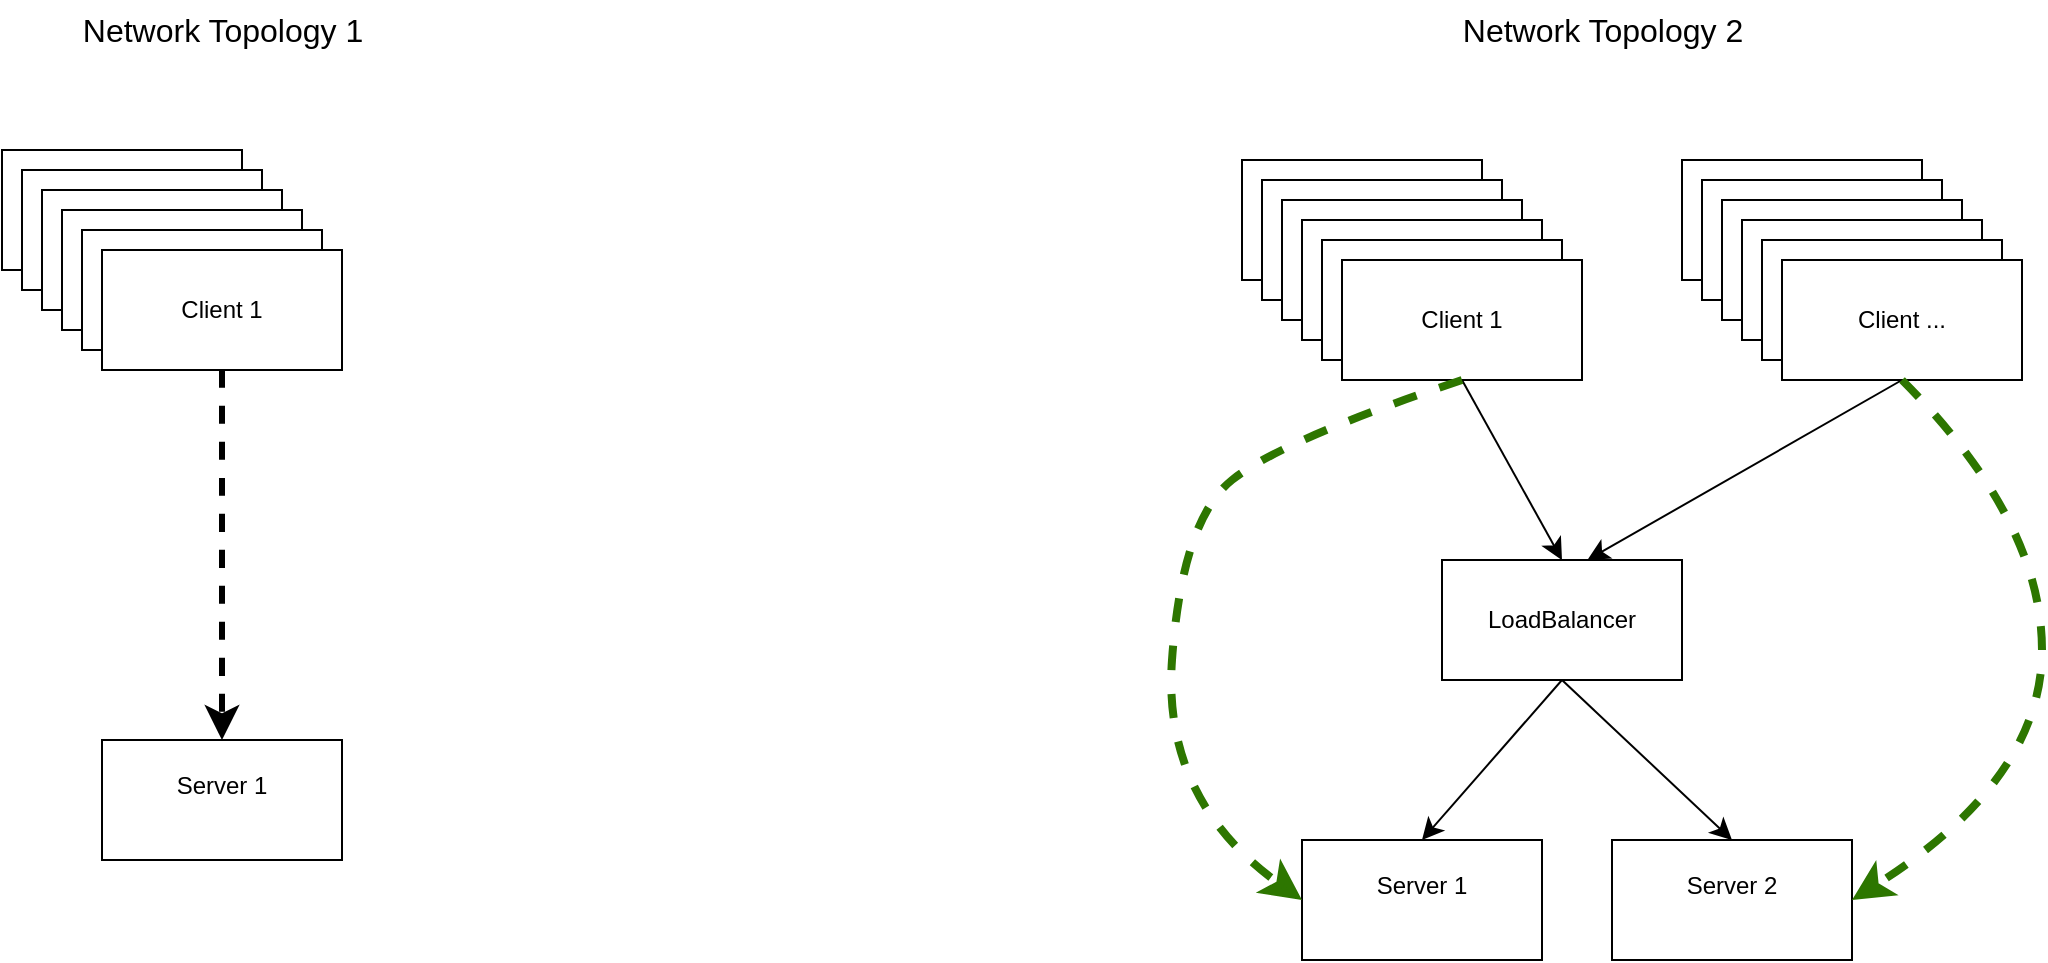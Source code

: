 <mxfile version="24.0.4" type="device">
  <diagram name="Page-1" id="3LjogEwv3swvAlOwHo1f">
    <mxGraphModel dx="1375" dy="1000" grid="1" gridSize="10" guides="1" tooltips="1" connect="1" arrows="1" fold="1" page="1" pageScale="1" pageWidth="850" pageHeight="1100" math="0" shadow="0">
      <root>
        <mxCell id="0" />
        <mxCell id="1" parent="0" />
        <mxCell id="9a9ImTmLyRNxZTIfZlab-1" value="Server 1&lt;div&gt;&lt;br&gt;&lt;/div&gt;" style="rounded=0;whiteSpace=wrap;html=1;" vertex="1" parent="1">
          <mxGeometry x="960" y="580" width="120" height="60" as="geometry" />
        </mxCell>
        <mxCell id="9a9ImTmLyRNxZTIfZlab-7" style="edgeStyle=none;curved=1;rounded=0;orthogonalLoop=1;jettySize=auto;html=1;exitX=0.5;exitY=1;exitDx=0;exitDy=0;entryX=0.5;entryY=0;entryDx=0;entryDy=0;fontSize=12;startSize=8;endSize=8;" edge="1" parent="1" source="9a9ImTmLyRNxZTIfZlab-3" target="9a9ImTmLyRNxZTIfZlab-1">
          <mxGeometry relative="1" as="geometry" />
        </mxCell>
        <mxCell id="9a9ImTmLyRNxZTIfZlab-8" style="edgeStyle=none;curved=1;rounded=0;orthogonalLoop=1;jettySize=auto;html=1;exitX=0.5;exitY=1;exitDx=0;exitDy=0;entryX=0.5;entryY=0;entryDx=0;entryDy=0;fontSize=12;startSize=8;endSize=8;" edge="1" parent="1" source="9a9ImTmLyRNxZTIfZlab-3" target="9a9ImTmLyRNxZTIfZlab-4">
          <mxGeometry relative="1" as="geometry" />
        </mxCell>
        <mxCell id="9a9ImTmLyRNxZTIfZlab-3" value="&lt;div&gt;LoadBalancer&lt;/div&gt;" style="rounded=0;whiteSpace=wrap;html=1;" vertex="1" parent="1">
          <mxGeometry x="1030" y="440" width="120" height="60" as="geometry" />
        </mxCell>
        <mxCell id="9a9ImTmLyRNxZTIfZlab-4" value="Server 2&lt;div&gt;&lt;br&gt;&lt;/div&gt;" style="rounded=0;whiteSpace=wrap;html=1;" vertex="1" parent="1">
          <mxGeometry x="1115" y="580" width="120" height="60" as="geometry" />
        </mxCell>
        <mxCell id="9a9ImTmLyRNxZTIfZlab-9" value="" style="rounded=0;whiteSpace=wrap;html=1;" vertex="1" parent="1">
          <mxGeometry x="930" y="240" width="120" height="60" as="geometry" />
        </mxCell>
        <mxCell id="9a9ImTmLyRNxZTIfZlab-10" value="" style="rounded=0;whiteSpace=wrap;html=1;" vertex="1" parent="1">
          <mxGeometry x="940" y="250" width="120" height="60" as="geometry" />
        </mxCell>
        <mxCell id="9a9ImTmLyRNxZTIfZlab-11" value="" style="rounded=0;whiteSpace=wrap;html=1;" vertex="1" parent="1">
          <mxGeometry x="950" y="260" width="120" height="60" as="geometry" />
        </mxCell>
        <mxCell id="9a9ImTmLyRNxZTIfZlab-12" value="" style="rounded=0;whiteSpace=wrap;html=1;" vertex="1" parent="1">
          <mxGeometry x="960" y="270" width="120" height="60" as="geometry" />
        </mxCell>
        <mxCell id="9a9ImTmLyRNxZTIfZlab-13" value="" style="rounded=0;whiteSpace=wrap;html=1;" vertex="1" parent="1">
          <mxGeometry x="970" y="280" width="120" height="60" as="geometry" />
        </mxCell>
        <mxCell id="9a9ImTmLyRNxZTIfZlab-15" style="edgeStyle=none;curved=1;rounded=0;orthogonalLoop=1;jettySize=auto;html=1;exitX=0.5;exitY=1;exitDx=0;exitDy=0;entryX=0.5;entryY=0;entryDx=0;entryDy=0;fontSize=12;startSize=8;endSize=8;" edge="1" parent="1" source="9a9ImTmLyRNxZTIfZlab-2" target="9a9ImTmLyRNxZTIfZlab-3">
          <mxGeometry relative="1" as="geometry" />
        </mxCell>
        <mxCell id="9a9ImTmLyRNxZTIfZlab-2" value="Client 1" style="rounded=0;whiteSpace=wrap;html=1;" vertex="1" parent="1">
          <mxGeometry x="980" y="290" width="120" height="60" as="geometry" />
        </mxCell>
        <mxCell id="9a9ImTmLyRNxZTIfZlab-17" value="" style="curved=1;endArrow=classic;html=1;rounded=0;fontSize=12;startSize=8;endSize=8;entryX=0;entryY=0.5;entryDx=0;entryDy=0;exitX=0.5;exitY=1;exitDx=0;exitDy=0;dashed=1;strokeWidth=4;fillColor=#60a917;strokeColor=#2D7600;" edge="1" parent="1" source="9a9ImTmLyRNxZTIfZlab-2" target="9a9ImTmLyRNxZTIfZlab-1">
          <mxGeometry width="50" height="50" relative="1" as="geometry">
            <mxPoint x="930" y="470" as="sourcePoint" />
            <mxPoint x="980" y="420" as="targetPoint" />
            <Array as="points">
              <mxPoint x="950" y="380" />
              <mxPoint x="900" y="420" />
              <mxPoint x="890" y="560" />
            </Array>
          </mxGeometry>
        </mxCell>
        <mxCell id="9a9ImTmLyRNxZTIfZlab-18" value="" style="rounded=0;whiteSpace=wrap;html=1;" vertex="1" parent="1">
          <mxGeometry x="1150" y="240" width="120" height="60" as="geometry" />
        </mxCell>
        <mxCell id="9a9ImTmLyRNxZTIfZlab-19" value="" style="rounded=0;whiteSpace=wrap;html=1;" vertex="1" parent="1">
          <mxGeometry x="1160" y="250" width="120" height="60" as="geometry" />
        </mxCell>
        <mxCell id="9a9ImTmLyRNxZTIfZlab-20" value="" style="rounded=0;whiteSpace=wrap;html=1;" vertex="1" parent="1">
          <mxGeometry x="1170" y="260" width="120" height="60" as="geometry" />
        </mxCell>
        <mxCell id="9a9ImTmLyRNxZTIfZlab-21" value="" style="rounded=0;whiteSpace=wrap;html=1;" vertex="1" parent="1">
          <mxGeometry x="1180" y="270" width="120" height="60" as="geometry" />
        </mxCell>
        <mxCell id="9a9ImTmLyRNxZTIfZlab-22" value="" style="rounded=0;whiteSpace=wrap;html=1;" vertex="1" parent="1">
          <mxGeometry x="1190" y="280" width="120" height="60" as="geometry" />
        </mxCell>
        <mxCell id="9a9ImTmLyRNxZTIfZlab-23" value="Client ..." style="rounded=0;whiteSpace=wrap;html=1;" vertex="1" parent="1">
          <mxGeometry x="1200" y="290" width="120" height="60" as="geometry" />
        </mxCell>
        <mxCell id="9a9ImTmLyRNxZTIfZlab-24" style="edgeStyle=none;curved=1;rounded=0;orthogonalLoop=1;jettySize=auto;html=1;exitX=0.5;exitY=1;exitDx=0;exitDy=0;entryX=0.606;entryY=0;entryDx=0;entryDy=0;entryPerimeter=0;fontSize=12;startSize=8;endSize=8;" edge="1" parent="1" source="9a9ImTmLyRNxZTIfZlab-23" target="9a9ImTmLyRNxZTIfZlab-3">
          <mxGeometry relative="1" as="geometry" />
        </mxCell>
        <mxCell id="9a9ImTmLyRNxZTIfZlab-25" value="" style="curved=1;endArrow=classic;html=1;rounded=0;fontSize=12;startSize=8;endSize=8;exitX=0.5;exitY=1;exitDx=0;exitDy=0;entryX=1;entryY=0.5;entryDx=0;entryDy=0;strokeWidth=4;dashed=1;fillColor=#60a917;strokeColor=#2D7600;" edge="1" parent="1" source="9a9ImTmLyRNxZTIfZlab-23" target="9a9ImTmLyRNxZTIfZlab-4">
          <mxGeometry width="50" height="50" relative="1" as="geometry">
            <mxPoint x="1270" y="430" as="sourcePoint" />
            <mxPoint x="1320" y="380" as="targetPoint" />
            <Array as="points">
              <mxPoint x="1330" y="420" />
              <mxPoint x="1330" y="550" />
            </Array>
          </mxGeometry>
        </mxCell>
        <mxCell id="9a9ImTmLyRNxZTIfZlab-26" value="" style="rounded=0;whiteSpace=wrap;html=1;" vertex="1" parent="1">
          <mxGeometry x="310" y="235" width="120" height="60" as="geometry" />
        </mxCell>
        <mxCell id="9a9ImTmLyRNxZTIfZlab-27" value="" style="rounded=0;whiteSpace=wrap;html=1;" vertex="1" parent="1">
          <mxGeometry x="320" y="245" width="120" height="60" as="geometry" />
        </mxCell>
        <mxCell id="9a9ImTmLyRNxZTIfZlab-28" value="" style="rounded=0;whiteSpace=wrap;html=1;" vertex="1" parent="1">
          <mxGeometry x="330" y="255" width="120" height="60" as="geometry" />
        </mxCell>
        <mxCell id="9a9ImTmLyRNxZTIfZlab-29" value="" style="rounded=0;whiteSpace=wrap;html=1;" vertex="1" parent="1">
          <mxGeometry x="340" y="265" width="120" height="60" as="geometry" />
        </mxCell>
        <mxCell id="9a9ImTmLyRNxZTIfZlab-30" value="" style="rounded=0;whiteSpace=wrap;html=1;" vertex="1" parent="1">
          <mxGeometry x="350" y="275" width="120" height="60" as="geometry" />
        </mxCell>
        <mxCell id="9a9ImTmLyRNxZTIfZlab-33" style="edgeStyle=none;curved=1;rounded=0;orthogonalLoop=1;jettySize=auto;html=1;exitX=0.5;exitY=1;exitDx=0;exitDy=0;fontSize=12;startSize=8;endSize=8;strokeWidth=3;dashed=1;" edge="1" parent="1" source="9a9ImTmLyRNxZTIfZlab-31" target="9a9ImTmLyRNxZTIfZlab-32">
          <mxGeometry relative="1" as="geometry" />
        </mxCell>
        <mxCell id="9a9ImTmLyRNxZTIfZlab-31" value="Client 1" style="rounded=0;whiteSpace=wrap;html=1;" vertex="1" parent="1">
          <mxGeometry x="360" y="285" width="120" height="60" as="geometry" />
        </mxCell>
        <mxCell id="9a9ImTmLyRNxZTIfZlab-32" value="Server 1&lt;div&gt;&lt;br&gt;&lt;/div&gt;" style="rounded=0;whiteSpace=wrap;html=1;" vertex="1" parent="1">
          <mxGeometry x="360" y="530" width="120" height="60" as="geometry" />
        </mxCell>
        <mxCell id="9a9ImTmLyRNxZTIfZlab-34" value="Network Topology 1" style="text;html=1;align=center;verticalAlign=middle;resizable=0;points=[];autosize=1;strokeColor=none;fillColor=none;fontSize=16;" vertex="1" parent="1">
          <mxGeometry x="340" y="160" width="160" height="30" as="geometry" />
        </mxCell>
        <mxCell id="9a9ImTmLyRNxZTIfZlab-35" value="Network Topology 2" style="text;html=1;align=center;verticalAlign=middle;resizable=0;points=[];autosize=1;strokeColor=none;fillColor=none;fontSize=16;" vertex="1" parent="1">
          <mxGeometry x="1030" y="160" width="160" height="30" as="geometry" />
        </mxCell>
      </root>
    </mxGraphModel>
  </diagram>
</mxfile>
